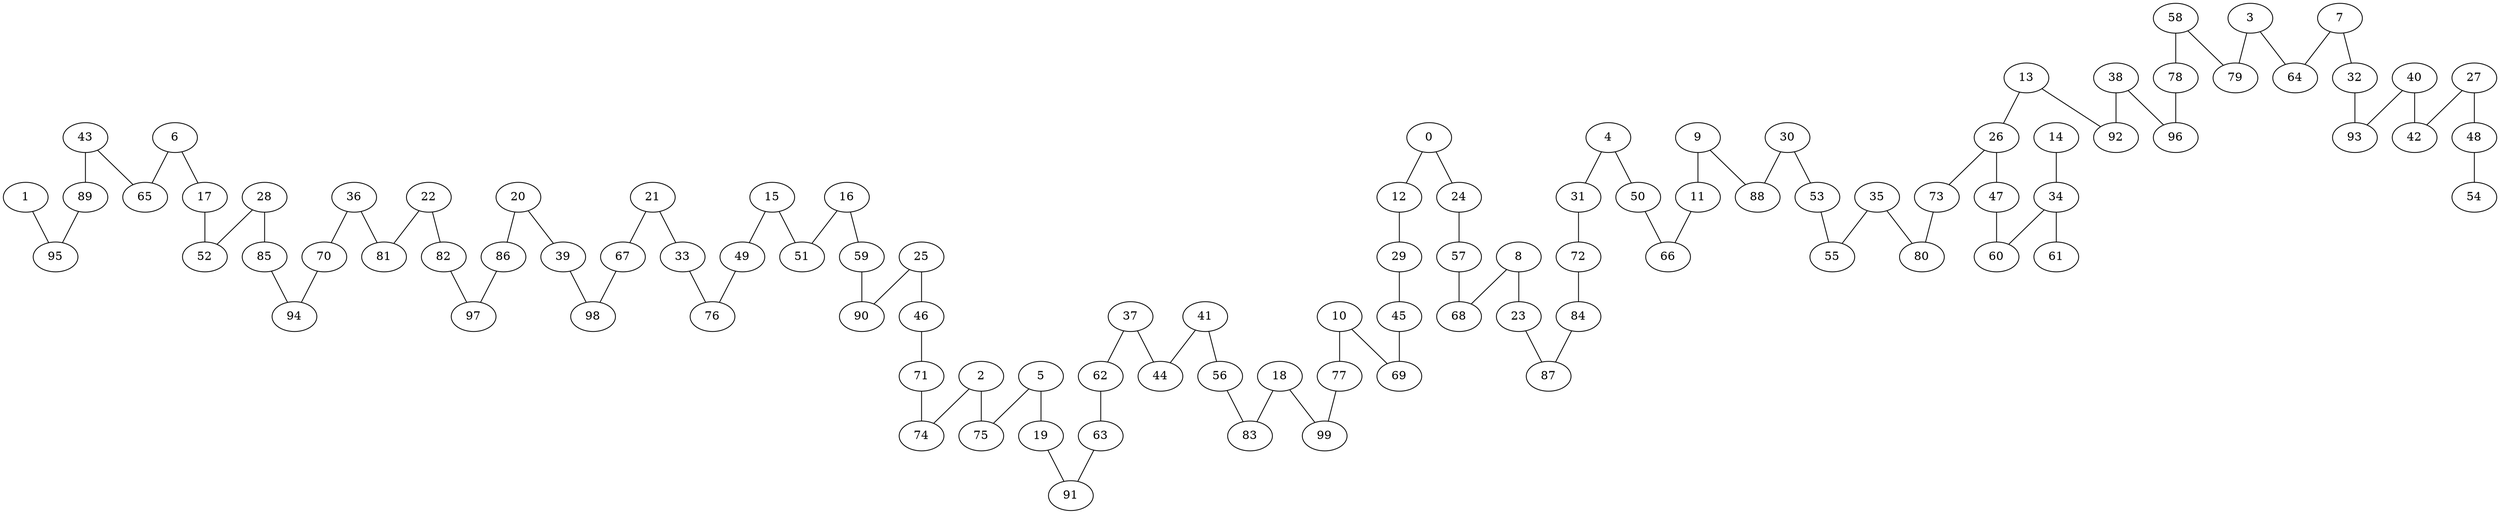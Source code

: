 strict graph G {
1;
95;
89;
43;
65;
6;
17;
52;
28;
85;
94;
70;
36;
81;
22;
82;
97;
86;
20;
39;
98;
67;
21;
33;
76;
49;
15;
51;
16;
59;
90;
25;
46;
71;
74;
2;
75;
5;
19;
91;
63;
62;
37;
44;
41;
56;
83;
18;
99;
77;
10;
69;
45;
29;
12;
0;
24;
57;
68;
8;
23;
87;
84;
72;
31;
4;
50;
66;
11;
9;
88;
30;
53;
55;
35;
80;
73;
26;
47;
60;
34;
14;
61;
13;
92;
38;
96;
78;
58;
79;
3;
64;
7;
32;
93;
40;
42;
27;
48;
54;
19 -- 91;
43 -- 65;
25 -- 90;
89 -- 95;
16 -- 59;
41 -- 44;
46 -- 71;
12 -- 29;
15 -- 51;
28 -- 52;
15 -- 49;
63 -- 91;
33 -- 76;
53 -- 55;
38 -- 92;
58 -- 78;
22 -- 82;
50 -- 66;
35 -- 80;
21 -- 33;
30 -- 88;
30 -- 53;
8 -- 68;
22 -- 81;
67 -- 98;
28 -- 85;
85 -- 94;
25 -- 46;
4 -- 31;
5 -- 19;
6 -- 17;
41 -- 56;
2 -- 74;
31 -- 72;
3 -- 79;
78 -- 96;
34 -- 60;
82 -- 97;
56 -- 83;
9 -- 11;
62 -- 63;
36 -- 81;
20 -- 39;
0 -- 24;
7 -- 64;
27 -- 42;
73 -- 80;
3 -- 64;
47 -- 60;
26 -- 47;
1 -- 95;
2 -- 75;
58 -- 79;
71 -- 74;
37 -- 44;
16 -- 51;
86 -- 97;
37 -- 62;
11 -- 66;
10 -- 77;
38 -- 96;
18 -- 83;
21 -- 67;
0 -- 12;
36 -- 70;
77 -- 99;
7 -- 32;
59 -- 90;
29 -- 45;
49 -- 76;
6 -- 65;
13 -- 92;
17 -- 52;
20 -- 86;
4 -- 50;
35 -- 55;
5 -- 75;
34 -- 61;
40 -- 93;
84 -- 87;
23 -- 87;
40 -- 42;
8 -- 23;
24 -- 57;
26 -- 73;
9 -- 88;
57 -- 68;
48 -- 54;
27 -- 48;
14 -- 34;
18 -- 99;
32 -- 93;
10 -- 69;
45 -- 69;
13 -- 26;
70 -- 94;
39 -- 98;
43 -- 89;
72 -- 84;
}
